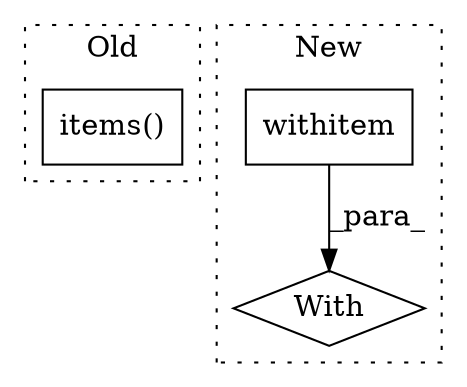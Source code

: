 digraph G {
subgraph cluster0 {
1 [label="items()" a="75" s="3220" l="14" shape="box"];
label = "Old";
style="dotted";
}
subgraph cluster1 {
2 [label="withitem" a="49" s="3997" l="4" shape="box"];
3 [label="With" a="39" s="3992,4001" l="5,43" shape="diamond"];
label = "New";
style="dotted";
}
2 -> 3 [label="_para_"];
}
